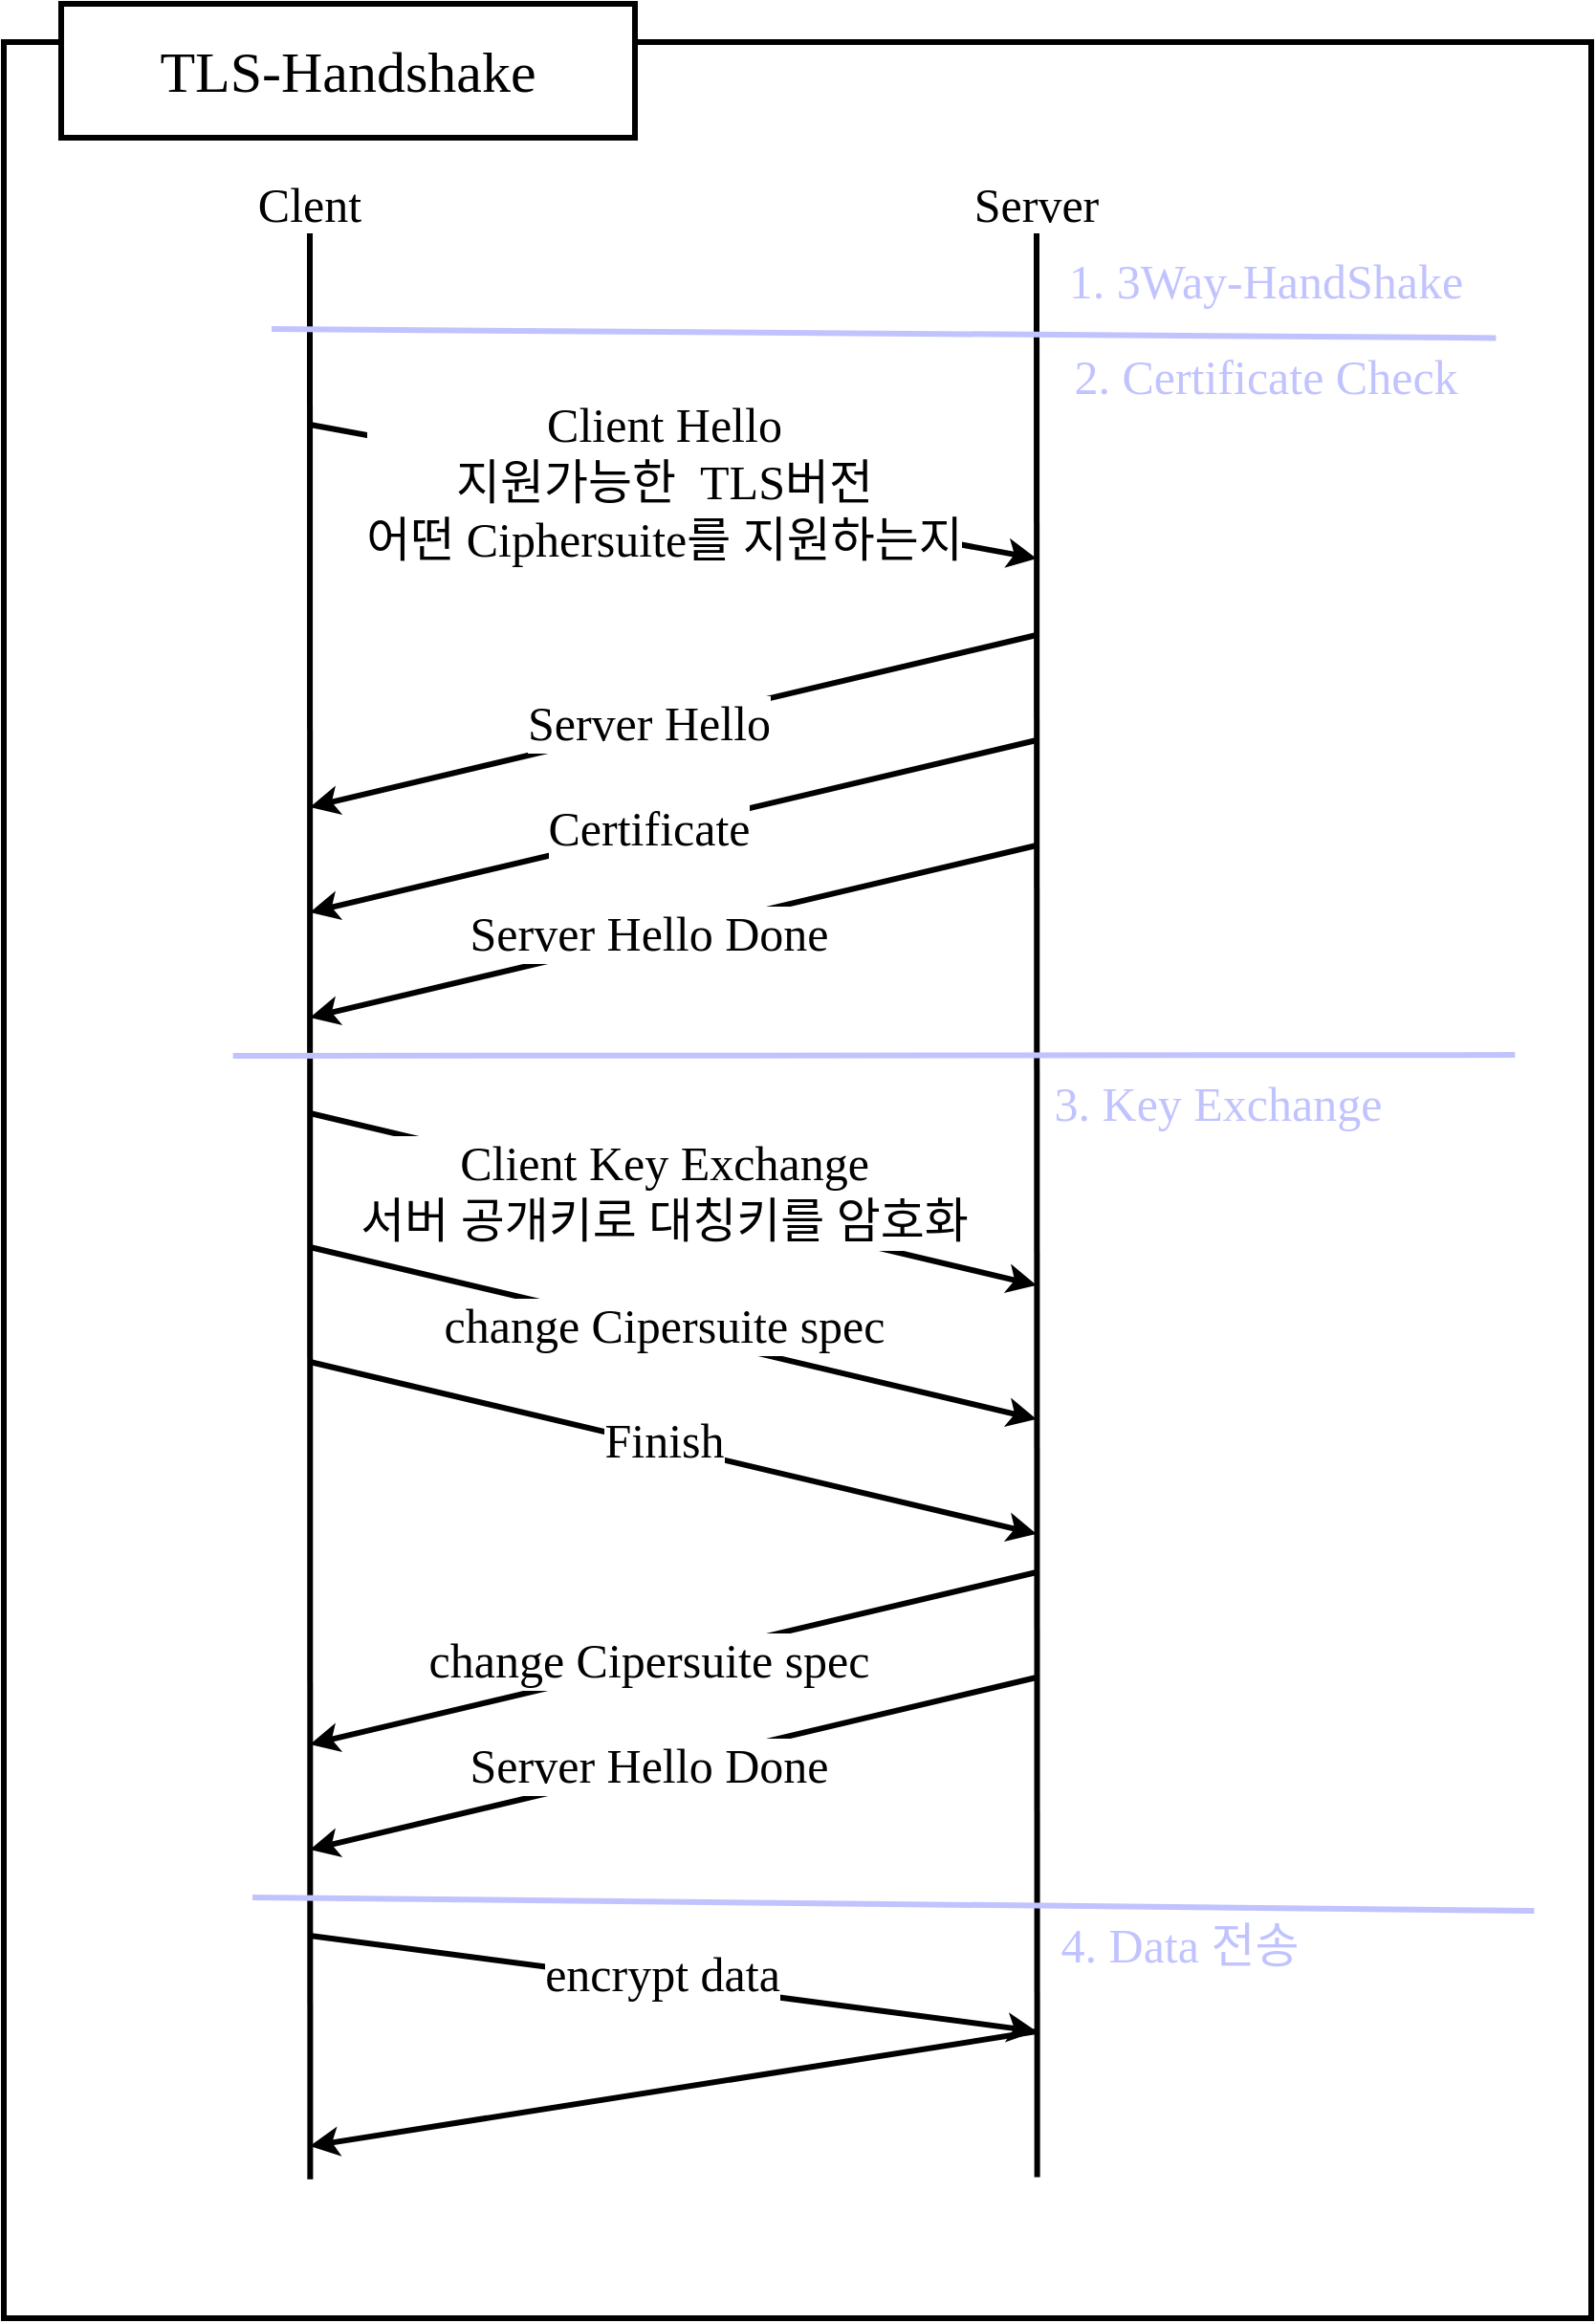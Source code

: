 <mxfile>
    <diagram id="DpMKMSmQ_WDd_lk1CyD5" name="Page-1">
        <mxGraphModel dx="1146" dy="772" grid="1" gridSize="10" guides="1" tooltips="1" connect="1" arrows="1" fold="1" page="1" pageScale="1" pageWidth="827" pageHeight="1169" math="0" shadow="0">
            <root>
                <mxCell id="0"/>
                <mxCell id="1" parent="0"/>
                <mxCell id="2" value="" style="rounded=0;whiteSpace=wrap;html=1;strokeWidth=3;" parent="1" vertex="1">
                    <mxGeometry x="50" y="100" width="830" height="1190" as="geometry"/>
                </mxCell>
                <mxCell id="3" value="TLS-Handshake" style="rounded=0;whiteSpace=wrap;html=1;strokeWidth=3;fontFamily=배달의민족 주아;fontSize=30;" parent="1" vertex="1">
                    <mxGeometry x="80" y="80" width="300" height="70" as="geometry"/>
                </mxCell>
                <mxCell id="5" value="" style="endArrow=none;html=1;strokeWidth=3;exitX=0.193;exitY=0.939;exitDx=0;exitDy=0;exitPerimeter=0;" parent="1" source="2" edge="1">
                    <mxGeometry width="50" height="50" relative="1" as="geometry">
                        <mxPoint x="210" y="860" as="sourcePoint"/>
                        <mxPoint x="210" y="200" as="targetPoint"/>
                    </mxGeometry>
                </mxCell>
                <mxCell id="6" value="" style="endArrow=none;html=1;strokeWidth=3;exitX=0.651;exitY=0.938;exitDx=0;exitDy=0;exitPerimeter=0;" parent="1" source="2" edge="1">
                    <mxGeometry width="50" height="50" relative="1" as="geometry">
                        <mxPoint x="590" y="510" as="sourcePoint"/>
                        <mxPoint x="590" y="200" as="targetPoint"/>
                    </mxGeometry>
                </mxCell>
                <mxCell id="9" value="Clent" style="text;html=1;align=center;verticalAlign=middle;whiteSpace=wrap;rounded=0;fontFamily=배달의민족 주아;fontSize=25;" parent="1" vertex="1">
                    <mxGeometry x="180" y="170" width="60" height="30" as="geometry"/>
                </mxCell>
                <mxCell id="10" value="Server" style="text;html=1;align=center;verticalAlign=middle;whiteSpace=wrap;rounded=0;fontFamily=배달의민족 주아;fontSize=25;" parent="1" vertex="1">
                    <mxGeometry x="560" y="170" width="60" height="30" as="geometry"/>
                </mxCell>
                <mxCell id="11" value="" style="endArrow=classic;html=1;strokeWidth=3;fontFamily=배달의민족 주아;fontSize=25;" parent="1" edge="1">
                    <mxGeometry width="50" height="50" relative="1" as="geometry">
                        <mxPoint x="210" y="300" as="sourcePoint"/>
                        <mxPoint x="590" y="370" as="targetPoint"/>
                    </mxGeometry>
                </mxCell>
                <mxCell id="12" value="Client Hello&lt;div&gt;지원가능한&amp;nbsp; TLS버전&lt;/div&gt;&lt;div&gt;어떤 Ciphersuite를 지원하는지&lt;/div&gt;" style="edgeLabel;html=1;align=center;verticalAlign=middle;resizable=0;points=[];fontFamily=배달의민족 주아;fontSize=25;" parent="11" vertex="1" connectable="0">
                    <mxGeometry x="0.003" y="3" relative="1" as="geometry">
                        <mxPoint x="-7" y="-2" as="offset"/>
                    </mxGeometry>
                </mxCell>
                <mxCell id="13" value="" style="endArrow=classic;html=1;strokeWidth=3;" parent="1" edge="1">
                    <mxGeometry width="50" height="50" relative="1" as="geometry">
                        <mxPoint x="590" y="410" as="sourcePoint"/>
                        <mxPoint x="210" y="500" as="targetPoint"/>
                    </mxGeometry>
                </mxCell>
                <mxCell id="14" value="Server Hello" style="edgeLabel;html=1;align=center;verticalAlign=middle;resizable=0;points=[];fontFamily=배달의민족 주아;fontSize=25;" parent="13" vertex="1" connectable="0">
                    <mxGeometry x="0.069" y="-2" relative="1" as="geometry">
                        <mxPoint as="offset"/>
                    </mxGeometry>
                </mxCell>
                <mxCell id="15" value="" style="endArrow=classic;html=1;strokeWidth=3;fontFamily=배달의민족 주아;fontSize=25;rounded=1;strokeColor=default;align=center;verticalAlign=middle;fontColor=default;labelBackgroundColor=default;" parent="1" edge="1">
                    <mxGeometry width="50" height="50" relative="1" as="geometry">
                        <mxPoint x="210" y="660" as="sourcePoint"/>
                        <mxPoint x="590" y="750" as="targetPoint"/>
                    </mxGeometry>
                </mxCell>
                <mxCell id="16" value="Client Key Exchange&lt;br&gt;서버 공개키로 대칭키를 암호화" style="edgeLabel;html=1;align=center;verticalAlign=middle;resizable=0;points=[];fontFamily=배달의민족 주아;fontSize=25;rounded=1;strokeColor=default;strokeWidth=3;fontColor=default;labelBackgroundColor=default;" parent="15" vertex="1" connectable="0">
                    <mxGeometry x="0.003" y="3" relative="1" as="geometry">
                        <mxPoint x="-7" y="-2" as="offset"/>
                    </mxGeometry>
                </mxCell>
                <mxCell id="23" value="" style="endArrow=classic;html=1;strokeWidth=3;" parent="1" edge="1">
                    <mxGeometry width="50" height="50" relative="1" as="geometry">
                        <mxPoint x="590" y="465" as="sourcePoint"/>
                        <mxPoint x="210" y="555" as="targetPoint"/>
                    </mxGeometry>
                </mxCell>
                <mxCell id="24" value="Certificate" style="edgeLabel;html=1;align=center;verticalAlign=middle;resizable=0;points=[];fontFamily=배달의민족 주아;fontSize=25;" parent="23" vertex="1" connectable="0">
                    <mxGeometry x="0.069" y="-2" relative="1" as="geometry">
                        <mxPoint as="offset"/>
                    </mxGeometry>
                </mxCell>
                <mxCell id="30" value="" style="endArrow=none;html=1;strokeWidth=3;strokeColor=#C1C3FF;entryX=0.94;entryY=0.13;entryDx=0;entryDy=0;entryPerimeter=0;" edge="1" parent="1" target="2">
                    <mxGeometry width="50" height="50" relative="1" as="geometry">
                        <mxPoint x="190" y="250" as="sourcePoint"/>
                        <mxPoint x="840.2" y="276.3" as="targetPoint"/>
                    </mxGeometry>
                </mxCell>
                <mxCell id="31" value="1. 3Way-HandShake" style="text;html=1;align=center;verticalAlign=middle;whiteSpace=wrap;rounded=0;fontSize=25;fontFamily=배달의민족 주아;fontColor=#C1C3FF;" vertex="1" parent="1">
                    <mxGeometry x="600" y="210" width="220" height="30" as="geometry"/>
                </mxCell>
                <mxCell id="35" value="" style="endArrow=classic;html=1;strokeWidth=3;" edge="1" parent="1">
                    <mxGeometry width="50" height="50" relative="1" as="geometry">
                        <mxPoint x="590" y="520" as="sourcePoint"/>
                        <mxPoint x="210" y="610" as="targetPoint"/>
                    </mxGeometry>
                </mxCell>
                <mxCell id="36" value="Server Hello Done" style="edgeLabel;html=1;align=center;verticalAlign=middle;resizable=0;points=[];fontFamily=배달의민족 주아;fontSize=25;" vertex="1" connectable="0" parent="35">
                    <mxGeometry x="0.069" y="-2" relative="1" as="geometry">
                        <mxPoint as="offset"/>
                    </mxGeometry>
                </mxCell>
                <mxCell id="38" value="" style="endArrow=none;html=1;strokeWidth=3;strokeColor=#C1C3FF;entryX=0.952;entryY=0.445;entryDx=0;entryDy=0;entryPerimeter=0;" edge="1" parent="1" target="2">
                    <mxGeometry width="50" height="50" relative="1" as="geometry">
                        <mxPoint x="169.83" y="630" as="sourcePoint"/>
                        <mxPoint x="776" y="637" as="targetPoint"/>
                    </mxGeometry>
                </mxCell>
                <mxCell id="39" value="2. Certificate Check" style="text;html=1;align=center;verticalAlign=middle;whiteSpace=wrap;rounded=0;fontSize=25;fontFamily=배달의민족 주아;fontColor=#C1C3FF;" vertex="1" parent="1">
                    <mxGeometry x="600" y="260" width="220" height="30" as="geometry"/>
                </mxCell>
                <mxCell id="40" value="3. Key Exchange" style="text;html=1;align=center;verticalAlign=middle;whiteSpace=wrap;rounded=0;fontSize=25;fontFamily=배달의민족 주아;fontColor=#C1C3FF;" vertex="1" parent="1">
                    <mxGeometry x="590" y="640" width="190" height="30" as="geometry"/>
                </mxCell>
                <mxCell id="41" value="" style="endArrow=classic;html=1;strokeWidth=3;fontFamily=배달의민족 주아;fontSize=25;rounded=1;strokeColor=default;align=center;verticalAlign=middle;fontColor=default;labelBackgroundColor=default;" edge="1" parent="1">
                    <mxGeometry width="50" height="50" relative="1" as="geometry">
                        <mxPoint x="210" y="730" as="sourcePoint"/>
                        <mxPoint x="590" y="820" as="targetPoint"/>
                    </mxGeometry>
                </mxCell>
                <mxCell id="42" value="change Cipersuite spec" style="edgeLabel;html=1;align=center;verticalAlign=middle;resizable=0;points=[];fontFamily=배달의민족 주아;fontSize=25;rounded=1;strokeColor=default;strokeWidth=3;fontColor=default;labelBackgroundColor=default;" vertex="1" connectable="0" parent="41">
                    <mxGeometry x="0.003" y="3" relative="1" as="geometry">
                        <mxPoint x="-7" y="-2" as="offset"/>
                    </mxGeometry>
                </mxCell>
                <mxCell id="43" value="" style="endArrow=classic;html=1;strokeWidth=3;fontFamily=배달의민족 주아;fontSize=25;rounded=1;strokeColor=default;align=center;verticalAlign=middle;fontColor=default;labelBackgroundColor=default;" edge="1" parent="1">
                    <mxGeometry width="50" height="50" relative="1" as="geometry">
                        <mxPoint x="210" y="790" as="sourcePoint"/>
                        <mxPoint x="590" y="880" as="targetPoint"/>
                    </mxGeometry>
                </mxCell>
                <mxCell id="44" value="Finish" style="edgeLabel;html=1;align=center;verticalAlign=middle;resizable=0;points=[];fontFamily=배달의민족 주아;fontSize=25;rounded=1;strokeColor=default;strokeWidth=3;fontColor=default;labelBackgroundColor=default;" vertex="1" connectable="0" parent="43">
                    <mxGeometry x="0.003" y="3" relative="1" as="geometry">
                        <mxPoint x="-7" y="-2" as="offset"/>
                    </mxGeometry>
                </mxCell>
                <mxCell id="45" value="" style="endArrow=classic;html=1;strokeWidth=3;" edge="1" parent="1">
                    <mxGeometry width="50" height="50" relative="1" as="geometry">
                        <mxPoint x="590" y="900" as="sourcePoint"/>
                        <mxPoint x="210" y="990" as="targetPoint"/>
                    </mxGeometry>
                </mxCell>
                <mxCell id="46" value="change Cipersuite spec" style="edgeLabel;html=1;align=center;verticalAlign=middle;resizable=0;points=[];fontFamily=배달의민족 주아;fontSize=25;" vertex="1" connectable="0" parent="45">
                    <mxGeometry x="0.069" y="-2" relative="1" as="geometry">
                        <mxPoint as="offset"/>
                    </mxGeometry>
                </mxCell>
                <mxCell id="47" value="" style="endArrow=classic;html=1;strokeWidth=3;" edge="1" parent="1">
                    <mxGeometry width="50" height="50" relative="1" as="geometry">
                        <mxPoint x="590" y="955" as="sourcePoint"/>
                        <mxPoint x="210" y="1045" as="targetPoint"/>
                    </mxGeometry>
                </mxCell>
                <mxCell id="48" value="Server Hello Done" style="edgeLabel;html=1;align=center;verticalAlign=middle;resizable=0;points=[];fontFamily=배달의민족 주아;fontSize=25;" vertex="1" connectable="0" parent="47">
                    <mxGeometry x="0.069" y="-2" relative="1" as="geometry">
                        <mxPoint as="offset"/>
                    </mxGeometry>
                </mxCell>
                <mxCell id="49" value="" style="endArrow=none;html=1;strokeWidth=3;strokeColor=#C1C3FF;entryX=0.952;entryY=0.467;entryDx=0;entryDy=0;entryPerimeter=0;" edge="1" parent="1">
                    <mxGeometry width="50" height="50" relative="1" as="geometry">
                        <mxPoint x="180" y="1070" as="sourcePoint"/>
                        <mxPoint x="850.17" y="1077" as="targetPoint"/>
                    </mxGeometry>
                </mxCell>
                <mxCell id="50" value="4. Data 전송" style="text;html=1;align=center;verticalAlign=middle;whiteSpace=wrap;rounded=0;fontSize=25;fontFamily=배달의민족 주아;fontColor=#C1C3FF;" vertex="1" parent="1">
                    <mxGeometry x="600.17" y="1080" width="129.83" height="30" as="geometry"/>
                </mxCell>
                <mxCell id="51" value="" style="endArrow=classic;html=1;strokeWidth=3;fontFamily=배달의민족 주아;fontSize=25;rounded=1;strokeColor=default;align=center;verticalAlign=middle;fontColor=default;labelBackgroundColor=default;" edge="1" parent="1">
                    <mxGeometry width="50" height="50" relative="1" as="geometry">
                        <mxPoint x="210" y="1090" as="sourcePoint"/>
                        <mxPoint x="590" y="1140" as="targetPoint"/>
                    </mxGeometry>
                </mxCell>
                <mxCell id="52" value="encrypt data" style="edgeLabel;html=1;align=center;verticalAlign=middle;resizable=0;points=[];fontFamily=배달의민족 주아;fontSize=25;rounded=1;strokeColor=default;strokeWidth=3;fontColor=default;labelBackgroundColor=default;" vertex="1" connectable="0" parent="51">
                    <mxGeometry x="0.003" y="3" relative="1" as="geometry">
                        <mxPoint x="-7" y="-2" as="offset"/>
                    </mxGeometry>
                </mxCell>
                <mxCell id="53" value="" style="endArrow=classic;html=1;strokeWidth=3;" edge="1" parent="1">
                    <mxGeometry width="50" height="50" relative="1" as="geometry">
                        <mxPoint x="590" y="1140" as="sourcePoint"/>
                        <mxPoint x="210" y="1200" as="targetPoint"/>
                    </mxGeometry>
                </mxCell>
            </root>
        </mxGraphModel>
    </diagram>
</mxfile>